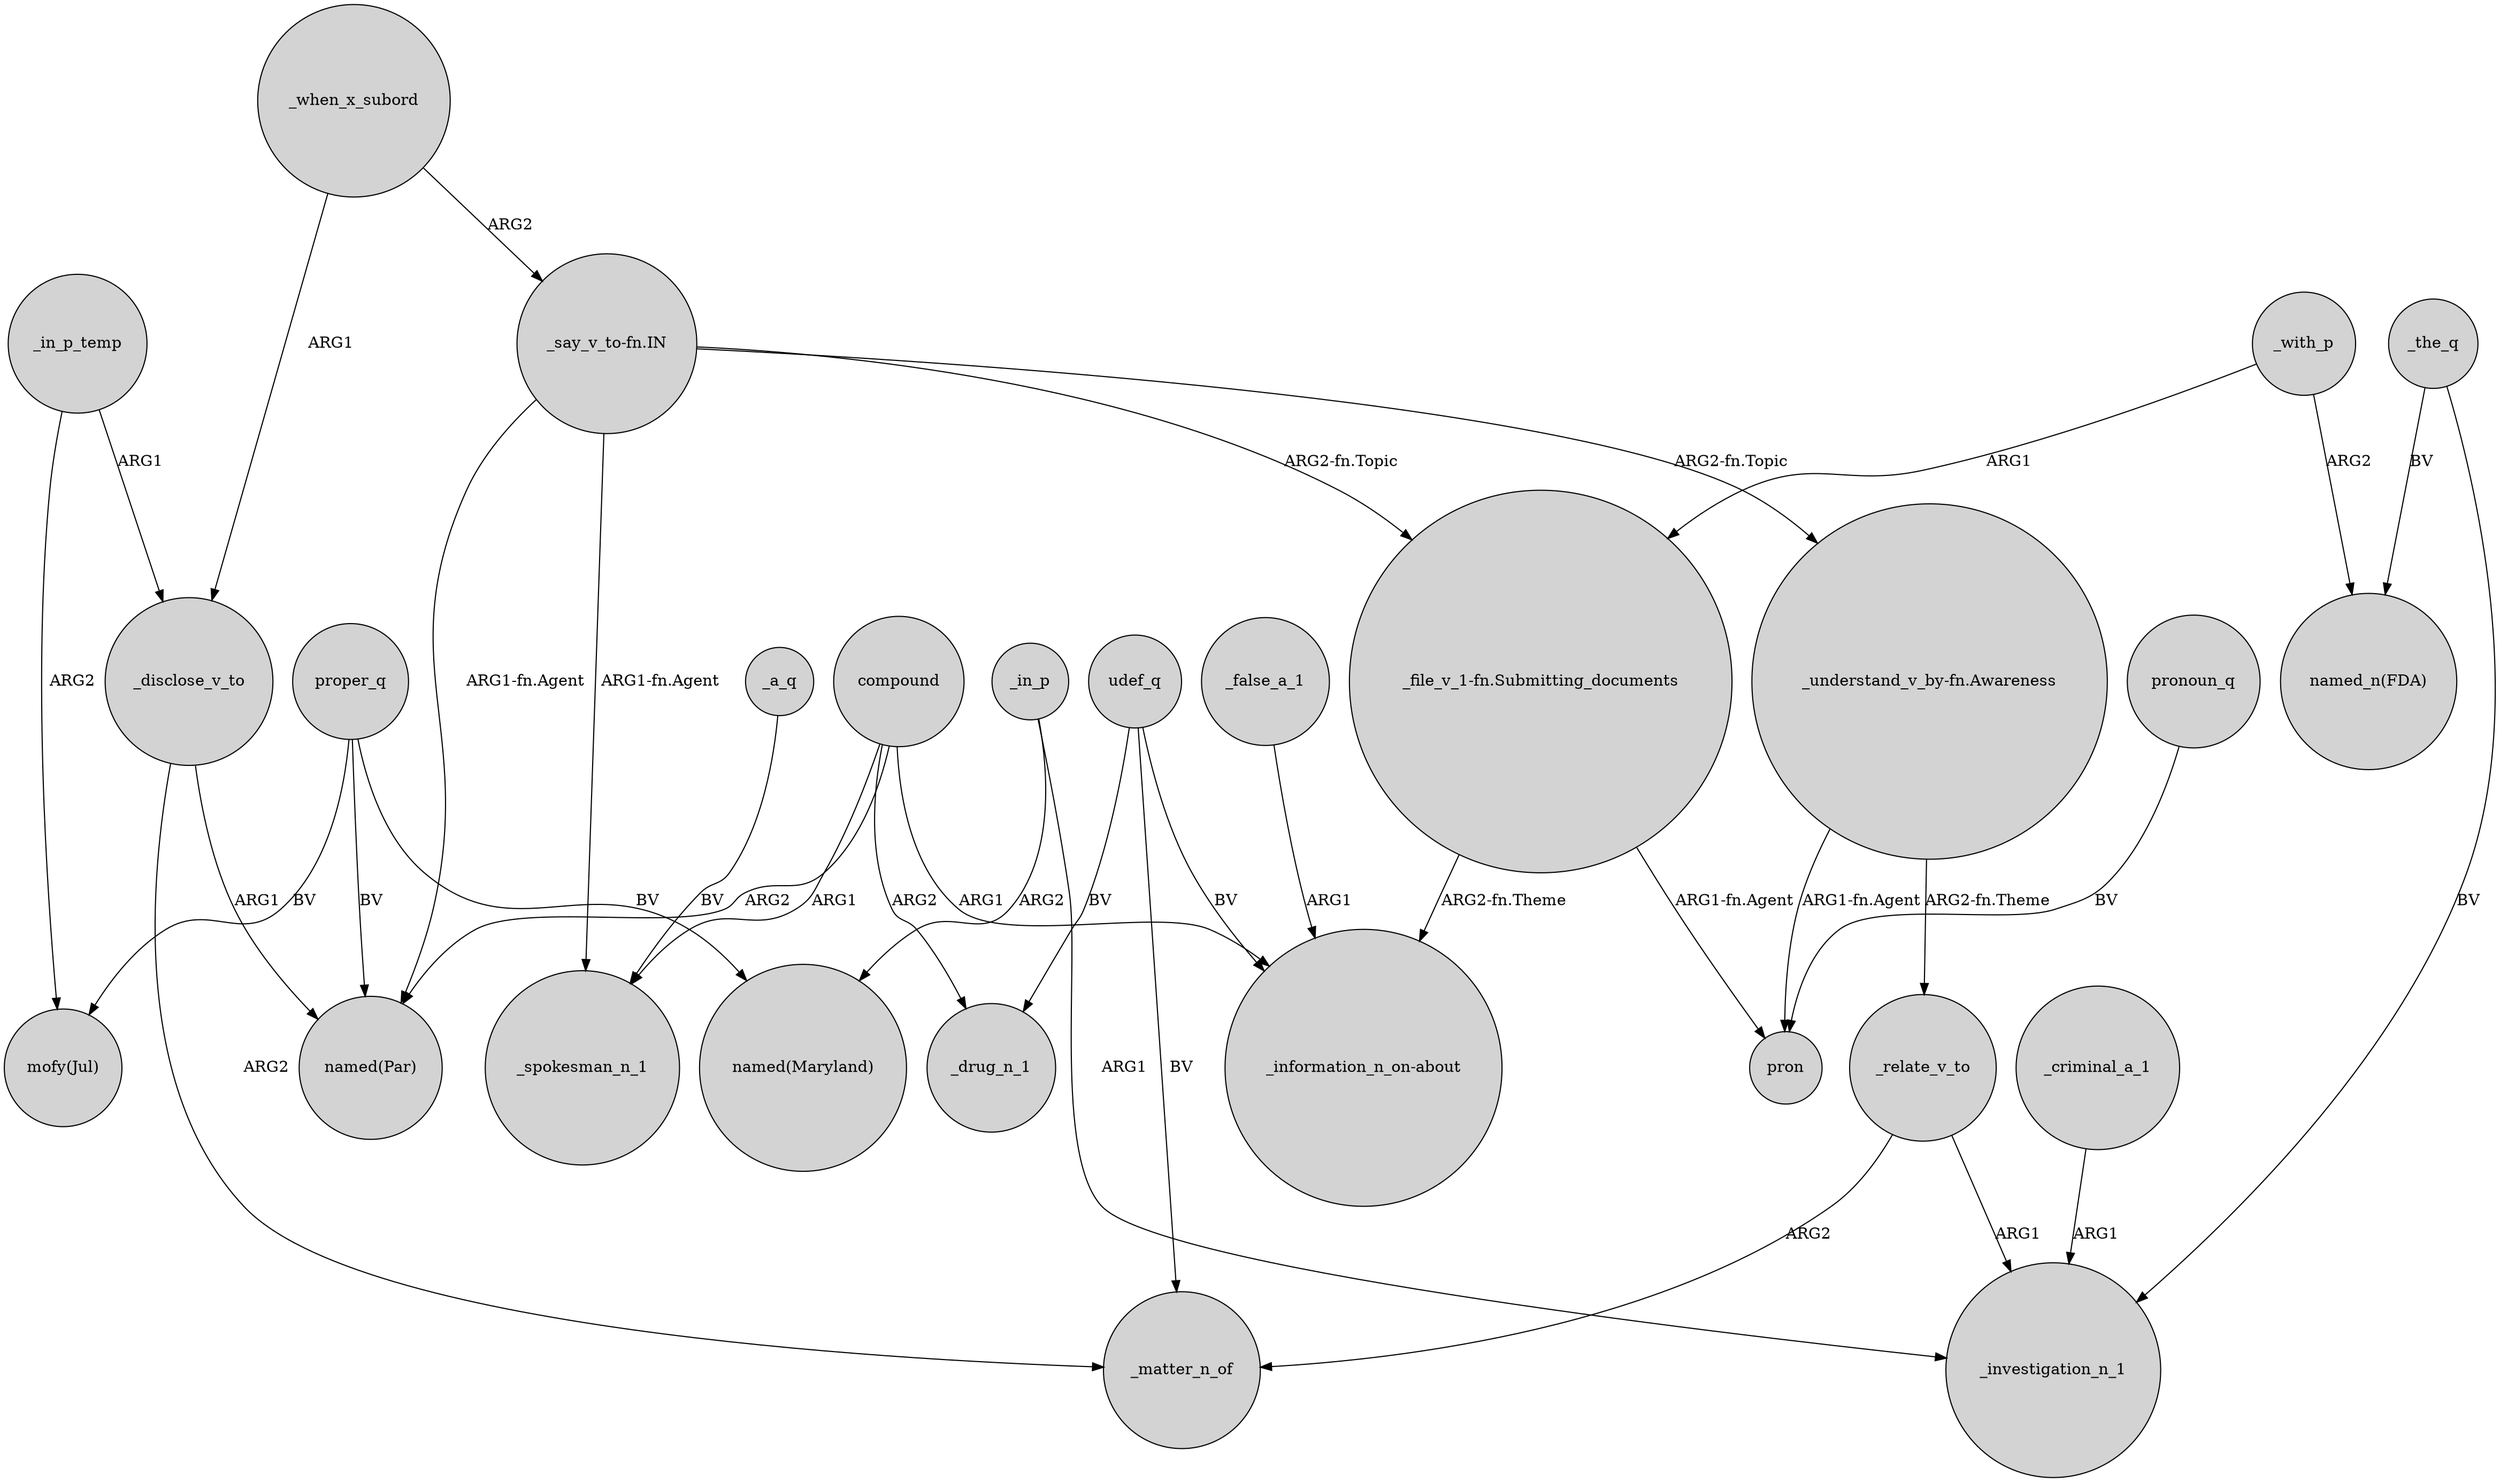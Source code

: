 digraph {
	node [shape=circle style=filled]
	_in_p_temp -> _disclose_v_to [label=ARG1]
	_with_p -> "named_n(FDA)" [label=ARG2]
	"_say_v_to-fn.IN" -> "named(Par)" [label="ARG1-fn.Agent"]
	_disclose_v_to -> _matter_n_of [label=ARG2]
	_relate_v_to -> _investigation_n_1 [label=ARG1]
	proper_q -> "mofy(Jul)" [label=BV]
	"_say_v_to-fn.IN" -> "_understand_v_by-fn.Awareness" [label="ARG2-fn.Topic"]
	_when_x_subord -> "_say_v_to-fn.IN" [label=ARG2]
	_the_q -> _investigation_n_1 [label=BV]
	"_understand_v_by-fn.Awareness" -> pron [label="ARG1-fn.Agent"]
	_criminal_a_1 -> _investigation_n_1 [label=ARG1]
	"_file_v_1-fn.Submitting_documents" -> "_information_n_on-about" [label="ARG2-fn.Theme"]
	_false_a_1 -> "_information_n_on-about" [label=ARG1]
	compound -> "named(Par)" [label=ARG2]
	proper_q -> "named(Par)" [label=BV]
	_with_p -> "_file_v_1-fn.Submitting_documents" [label=ARG1]
	udef_q -> _drug_n_1 [label=BV]
	proper_q -> "named(Maryland)" [label=BV]
	_in_p -> _investigation_n_1 [label=ARG1]
	udef_q -> "_information_n_on-about" [label=BV]
	"_say_v_to-fn.IN" -> _spokesman_n_1 [label="ARG1-fn.Agent"]
	pronoun_q -> pron [label=BV]
	udef_q -> _matter_n_of [label=BV]
	_in_p -> "named(Maryland)" [label=ARG2]
	compound -> _spokesman_n_1 [label=ARG1]
	_in_p_temp -> "mofy(Jul)" [label=ARG2]
	_the_q -> "named_n(FDA)" [label=BV]
	compound -> _drug_n_1 [label=ARG2]
	"_file_v_1-fn.Submitting_documents" -> pron [label="ARG1-fn.Agent"]
	_relate_v_to -> _matter_n_of [label=ARG2]
	_disclose_v_to -> "named(Par)" [label=ARG1]
	"_understand_v_by-fn.Awareness" -> _relate_v_to [label="ARG2-fn.Theme"]
	_a_q -> _spokesman_n_1 [label=BV]
	"_say_v_to-fn.IN" -> "_file_v_1-fn.Submitting_documents" [label="ARG2-fn.Topic"]
	_when_x_subord -> _disclose_v_to [label=ARG1]
	compound -> "_information_n_on-about" [label=ARG1]
}
